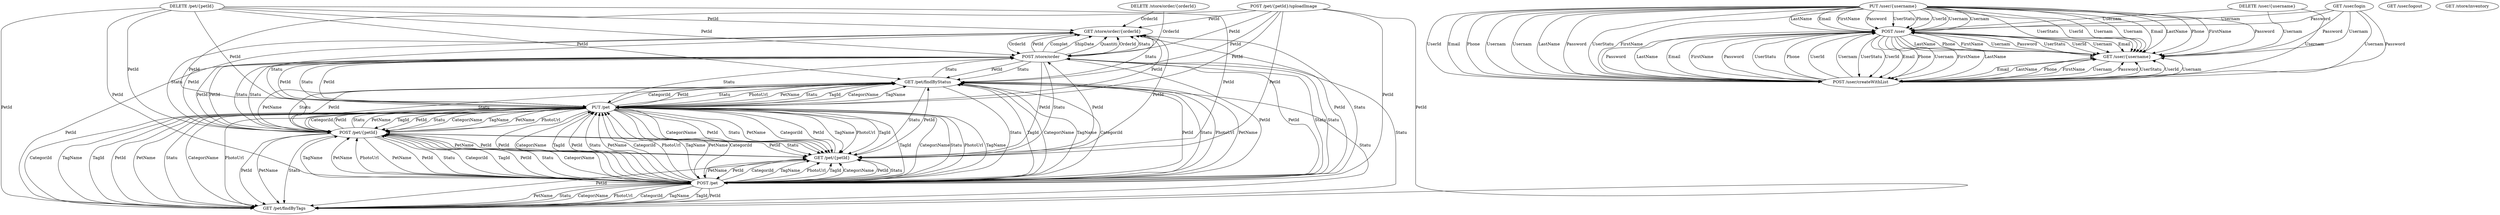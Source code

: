 digraph G {
  1 [ label="GET /store/order/{orderId}" ];
  2 [ label="POST /pet/{petId}" ];
  3 [ label="POST /user" ];
  4 [ label="GET /pet/{petId}" ];
  5 [ label="GET /user/{username}" ];
  6 [ label="POST /pet" ];
  7 [ label="GET /pet/findByTags" ];
  8 [ label="POST /store/order" ];
  9 [ label="GET /user/logout" ];
  10 [ label="DELETE /store/order/{orderId}" ];
  11 [ label="PUT /user/{username}" ];
  12 [ label="DELETE /user/{username}" ];
  13 [ label="GET /store/inventory" ];
  14 [ label="POST /user/createWithList" ];
  15 [ label="PUT /pet" ];
  16 [ label="GET /user/login" ];
  17 [ label="GET /pet/findByStatus" ];
  18 [ label="DELETE /pet/{petId}" ];
  19 [ label="POST /pet/{petId}/uploadImage" ];
  8 -> 4 [ label="PetId" ];
  8 -> 4 [ label="Statu" ];
  19 -> 4 [ label="PetId" ];
  18 -> 4 [ label="PetId" ];
  17 -> 4 [ label="Statu" ];
  6 -> 4 [ label="CategoriId" ];
  6 -> 4 [ label="TagName" ];
  6 -> 4 [ label="PhotoUrl" ];
  6 -> 4 [ label="TagId" ];
  6 -> 4 [ label="CategoriName" ];
  6 -> 4 [ label="PetId" ];
  6 -> 4 [ label="Statu" ];
  6 -> 4 [ label="PetName" ];
  15 -> 4 [ label="CategoriId" ];
  15 -> 4 [ label="TagName" ];
  15 -> 4 [ label="PhotoUrl" ];
  15 -> 4 [ label="TagId" ];
  15 -> 4 [ label="CategoriName" ];
  15 -> 4 [ label="PetId" ];
  15 -> 4 [ label="Statu" ];
  15 -> 4 [ label="PetName" ];
  2 -> 4 [ label="PetId" ];
  2 -> 4 [ label="Statu" ];
  2 -> 4 [ label="PetName" ];
  4 -> 7 [ label="PetId" ];
  8 -> 7 [ label="PetId" ];
  8 -> 7 [ label="Statu" ];
  19 -> 7 [ label="PetId" ];
  18 -> 7 [ label="PetId" ];
  17 -> 7 [ label="Statu" ];
  6 -> 7 [ label="CategoriId" ];
  6 -> 7 [ label="TagName" ];
  6 -> 7 [ label="TagId" ];
  6 -> 7 [ label="PetId" ];
  6 -> 7 [ label="PetName" ];
  6 -> 7 [ label="Statu" ];
  6 -> 7 [ label="CategoriName" ];
  6 -> 7 [ label="PhotoUrl" ];
  15 -> 7 [ label="CategoriId" ];
  15 -> 7 [ label="TagName" ];
  15 -> 7 [ label="TagId" ];
  15 -> 7 [ label="PetId" ];
  15 -> 7 [ label="PetName" ];
  15 -> 7 [ label="Statu" ];
  15 -> 7 [ label="CategoriName" ];
  15 -> 7 [ label="PhotoUrl" ];
  2 -> 7 [ label="PetId" ];
  2 -> 7 [ label="PetName" ];
  2 -> 7 [ label="Statu" ];
  4 -> 8 [ label="PetId" ];
  19 -> 8 [ label="PetId" ];
  18 -> 8 [ label="PetId" ];
  1 -> 8 [ label="OrderId" ];
  17 -> 8 [ label="Statu" ];
  6 -> 8 [ label="PetId" ];
  6 -> 8 [ label="Statu" ];
  15 -> 8 [ label="PetId" ];
  15 -> 8 [ label="Statu" ];
  10 -> 8 [ label="OrderId" ];
  2 -> 8 [ label="PetId" ];
  2 -> 8 [ label="Statu" ];
  11 -> 14 [ label="UserId" ];
  11 -> 14 [ label="Email" ];
  11 -> 14 [ label="Phone" ];
  11 -> 14 [ label="Usernam" ];
  11 -> 14 [ label="Usernam" ];
  11 -> 14 [ label="FirstName" ];
  11 -> 14 [ label="LastName" ];
  11 -> 14 [ label="Password" ];
  11 -> 14 [ label="UserStatu" ];
  3 -> 14 [ label="UserId" ];
  3 -> 14 [ label="Email" ];
  3 -> 14 [ label="Phone" ];
  3 -> 14 [ label="Usernam" ];
  3 -> 14 [ label="FirstName" ];
  3 -> 14 [ label="LastName" ];
  3 -> 14 [ label="Password" ];
  3 -> 14 [ label="UserStatu" ];
  16 -> 14 [ label="Usernam" ];
  16 -> 14 [ label="Password" ];
  5 -> 14 [ label="Usernam" ];
  12 -> 14 [ label="Usernam" ];
  4 -> 17 [ label="PetId" ];
  8 -> 17 [ label="PetId" ];
  8 -> 17 [ label="Statu" ];
  19 -> 17 [ label="PetId" ];
  18 -> 17 [ label="PetId" ];
  6 -> 17 [ label="TagId" ];
  6 -> 17 [ label="CategoriName" ];
  6 -> 17 [ label="TagName" ];
  6 -> 17 [ label="CategoriId" ];
  6 -> 17 [ label="PetId" ];
  6 -> 17 [ label="Statu" ];
  6 -> 17 [ label="PhotoUrl" ];
  6 -> 17 [ label="PetName" ];
  15 -> 17 [ label="TagId" ];
  15 -> 17 [ label="CategoriName" ];
  15 -> 17 [ label="TagName" ];
  15 -> 17 [ label="CategoriId" ];
  15 -> 17 [ label="PetId" ];
  15 -> 17 [ label="Statu" ];
  15 -> 17 [ label="PhotoUrl" ];
  15 -> 17 [ label="PetName" ];
  2 -> 17 [ label="PetId" ];
  2 -> 17 [ label="Statu" ];
  2 -> 17 [ label="PetName" ];
  4 -> 6 [ label="PetId" ];
  8 -> 6 [ label="PetId" ];
  8 -> 6 [ label="Statu" ];
  19 -> 6 [ label="PetId" ];
  18 -> 6 [ label="PetId" ];
  17 -> 6 [ label="Statu" ];
  15 -> 6 [ label="PetName" ];
  15 -> 6 [ label="CategoriId" ];
  15 -> 6 [ label="TagId" ];
  15 -> 6 [ label="CategoriName" ];
  15 -> 6 [ label="PetId" ];
  15 -> 6 [ label="Statu" ];
  15 -> 6 [ label="PhotoUrl" ];
  15 -> 6 [ label="TagName" ];
  2 -> 6 [ label="PetName" ];
  2 -> 6 [ label="PetId" ];
  2 -> 6 [ label="Statu" ];
  4 -> 15 [ label="PetId" ];
  8 -> 15 [ label="PetId" ];
  8 -> 15 [ label="Statu" ];
  19 -> 15 [ label="PetId" ];
  18 -> 15 [ label="PetId" ];
  17 -> 15 [ label="Statu" ];
  6 -> 15 [ label="CategoriName" ];
  6 -> 15 [ label="TagId" ];
  6 -> 15 [ label="PetId" ];
  6 -> 15 [ label="Statu" ];
  6 -> 15 [ label="PetName" ];
  6 -> 15 [ label="CategoriId" ];
  6 -> 15 [ label="PhotoUrl" ];
  6 -> 15 [ label="TagName" ];
  2 -> 15 [ label="PetId" ];
  2 -> 15 [ label="Statu" ];
  2 -> 15 [ label="PetName" ];
  11 -> 3 [ label="LastName" ];
  11 -> 3 [ label="Email" ];
  11 -> 3 [ label="FirstName" ];
  11 -> 3 [ label="Password" ];
  11 -> 3 [ label="UserStatu" ];
  11 -> 3 [ label="Phone" ];
  11 -> 3 [ label="UserId" ];
  11 -> 3 [ label="Usernam" ];
  11 -> 3 [ label="Usernam" ];
  16 -> 3 [ label="Password" ];
  16 -> 3 [ label="Usernam" ];
  5 -> 3 [ label="Usernam" ];
  14 -> 3 [ label="LastName" ];
  14 -> 3 [ label="Email" ];
  14 -> 3 [ label="FirstName" ];
  14 -> 3 [ label="Password" ];
  14 -> 3 [ label="UserStatu" ];
  14 -> 3 [ label="Phone" ];
  14 -> 3 [ label="UserId" ];
  14 -> 3 [ label="Usernam" ];
  12 -> 3 [ label="Usernam" ];
  11 -> 5 [ label="Password" ];
  11 -> 5 [ label="UserStatu" ];
  11 -> 5 [ label="UserId" ];
  11 -> 5 [ label="Usernam" ];
  11 -> 5 [ label="Usernam" ];
  11 -> 5 [ label="Email" ];
  11 -> 5 [ label="LastName" ];
  11 -> 5 [ label="Phone" ];
  11 -> 5 [ label="FirstName" ];
  3 -> 5 [ label="Password" ];
  3 -> 5 [ label="UserStatu" ];
  3 -> 5 [ label="UserId" ];
  3 -> 5 [ label="Usernam" ];
  3 -> 5 [ label="Email" ];
  3 -> 5 [ label="LastName" ];
  3 -> 5 [ label="Phone" ];
  3 -> 5 [ label="FirstName" ];
  16 -> 5 [ label="Password" ];
  16 -> 5 [ label="Usernam" ];
  14 -> 5 [ label="Password" ];
  14 -> 5 [ label="UserStatu" ];
  14 -> 5 [ label="UserId" ];
  14 -> 5 [ label="Usernam" ];
  14 -> 5 [ label="Email" ];
  14 -> 5 [ label="LastName" ];
  14 -> 5 [ label="Phone" ];
  14 -> 5 [ label="FirstName" ];
  12 -> 5 [ label="Usernam" ];
  4 -> 1 [ label="PetId" ];
  8 -> 1 [ label="PetId" ];
  8 -> 1 [ label="Complet" ];
  8 -> 1 [ label="ShipDate" ];
  8 -> 1 [ label="Quantiti" ];
  8 -> 1 [ label="OrderId" ];
  8 -> 1 [ label="Statu" ];
  19 -> 1 [ label="PetId" ];
  18 -> 1 [ label="PetId" ];
  17 -> 1 [ label="Statu" ];
  6 -> 1 [ label="PetId" ];
  6 -> 1 [ label="Statu" ];
  15 -> 1 [ label="PetId" ];
  15 -> 1 [ label="Statu" ];
  10 -> 1 [ label="OrderId" ];
  2 -> 1 [ label="PetId" ];
  2 -> 1 [ label="Statu" ];
  4 -> 2 [ label="PetId" ];
  8 -> 2 [ label="PetId" ];
  8 -> 2 [ label="Statu" ];
  19 -> 2 [ label="PetId" ];
  18 -> 2 [ label="PetId" ];
  17 -> 2 [ label="Statu" ];
  6 -> 2 [ label="CategoriId" ];
  6 -> 2 [ label="TagId" ];
  6 -> 2 [ label="PetId" ];
  6 -> 2 [ label="Statu" ];
  6 -> 2 [ label="CategoriName" ];
  6 -> 2 [ label="TagName" ];
  6 -> 2 [ label="PetName" ];
  6 -> 2 [ label="PhotoUrl" ];
  15 -> 2 [ label="CategoriId" ];
  15 -> 2 [ label="TagId" ];
  15 -> 2 [ label="PetId" ];
  15 -> 2 [ label="Statu" ];
  15 -> 2 [ label="CategoriName" ];
  15 -> 2 [ label="TagName" ];
  15 -> 2 [ label="PetName" ];
  15 -> 2 [ label="PhotoUrl" ];
}
